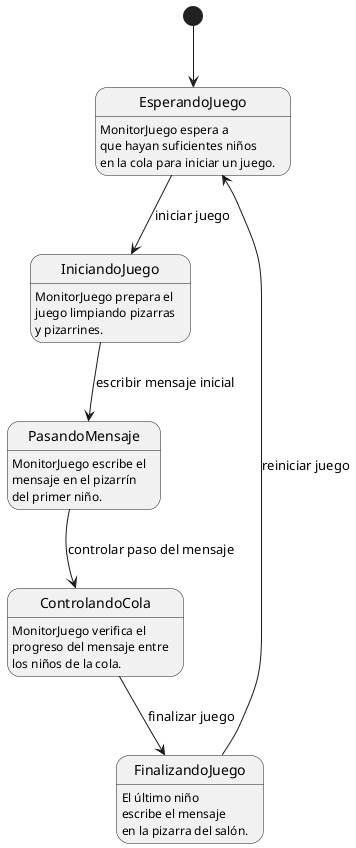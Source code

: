 @startuml
[*] --> EsperandoJuego
EsperandoJuego : MonitorJuego espera a\nque hayan suficientes niños\nen la cola para iniciar un juego.

EsperandoJuego --> IniciandoJuego : iniciar juego
IniciandoJuego : MonitorJuego prepara el\njuego limpiando pizarras\ny pizarrines.

IniciandoJuego --> PasandoMensaje : escribir mensaje inicial
PasandoMensaje : MonitorJuego escribe el\nmensaje en el pizarrín\ndel primer niño.

PasandoMensaje --> ControlandoCola : controlar paso del mensaje
ControlandoCola : MonitorJuego verifica el\nprogreso del mensaje entre\nlos niños de la cola.

ControlandoCola --> FinalizandoJuego : finalizar juego
FinalizandoJuego : El último niño\nescribe el mensaje\nen la pizarra del salón.

FinalizandoJuego --> EsperandoJuego : reiniciar juego
@enduml
